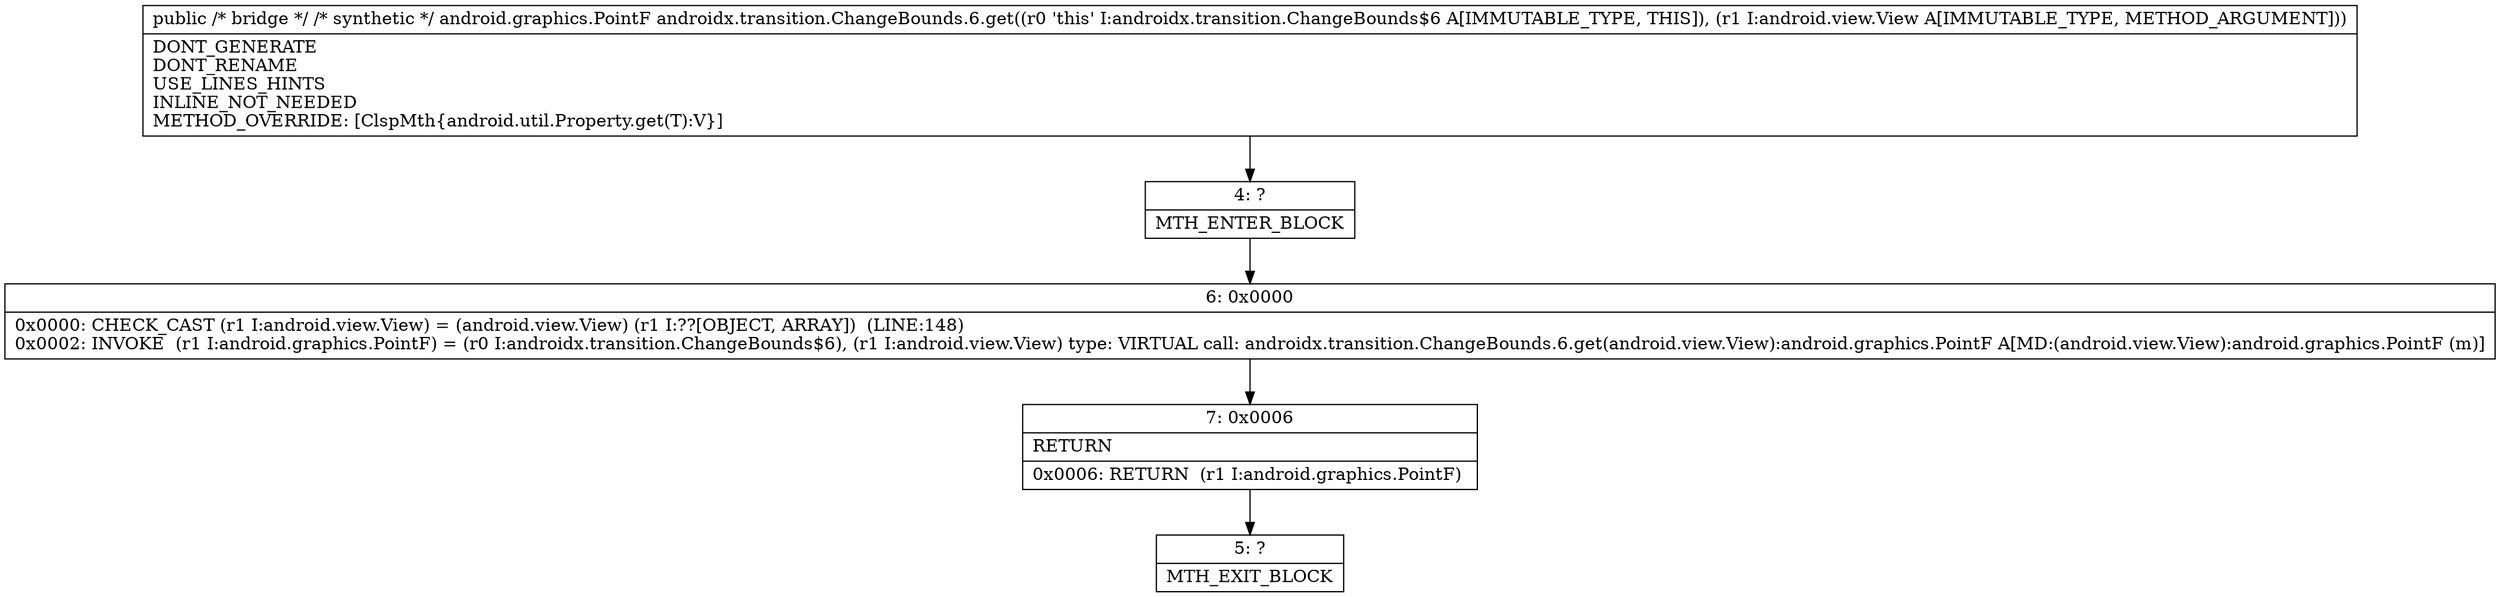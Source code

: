 digraph "CFG forandroidx.transition.ChangeBounds.6.get(Ljava\/lang\/Object;)Ljava\/lang\/Object;" {
Node_4 [shape=record,label="{4\:\ ?|MTH_ENTER_BLOCK\l}"];
Node_6 [shape=record,label="{6\:\ 0x0000|0x0000: CHECK_CAST (r1 I:android.view.View) = (android.view.View) (r1 I:??[OBJECT, ARRAY])  (LINE:148)\l0x0002: INVOKE  (r1 I:android.graphics.PointF) = (r0 I:androidx.transition.ChangeBounds$6), (r1 I:android.view.View) type: VIRTUAL call: androidx.transition.ChangeBounds.6.get(android.view.View):android.graphics.PointF A[MD:(android.view.View):android.graphics.PointF (m)]\l}"];
Node_7 [shape=record,label="{7\:\ 0x0006|RETURN\l|0x0006: RETURN  (r1 I:android.graphics.PointF) \l}"];
Node_5 [shape=record,label="{5\:\ ?|MTH_EXIT_BLOCK\l}"];
MethodNode[shape=record,label="{public \/* bridge *\/ \/* synthetic *\/ android.graphics.PointF androidx.transition.ChangeBounds.6.get((r0 'this' I:androidx.transition.ChangeBounds$6 A[IMMUTABLE_TYPE, THIS]), (r1 I:android.view.View A[IMMUTABLE_TYPE, METHOD_ARGUMENT]))  | DONT_GENERATE\lDONT_RENAME\lUSE_LINES_HINTS\lINLINE_NOT_NEEDED\lMETHOD_OVERRIDE: [ClspMth\{android.util.Property.get(T):V\}]\l}"];
MethodNode -> Node_4;Node_4 -> Node_6;
Node_6 -> Node_7;
Node_7 -> Node_5;
}


